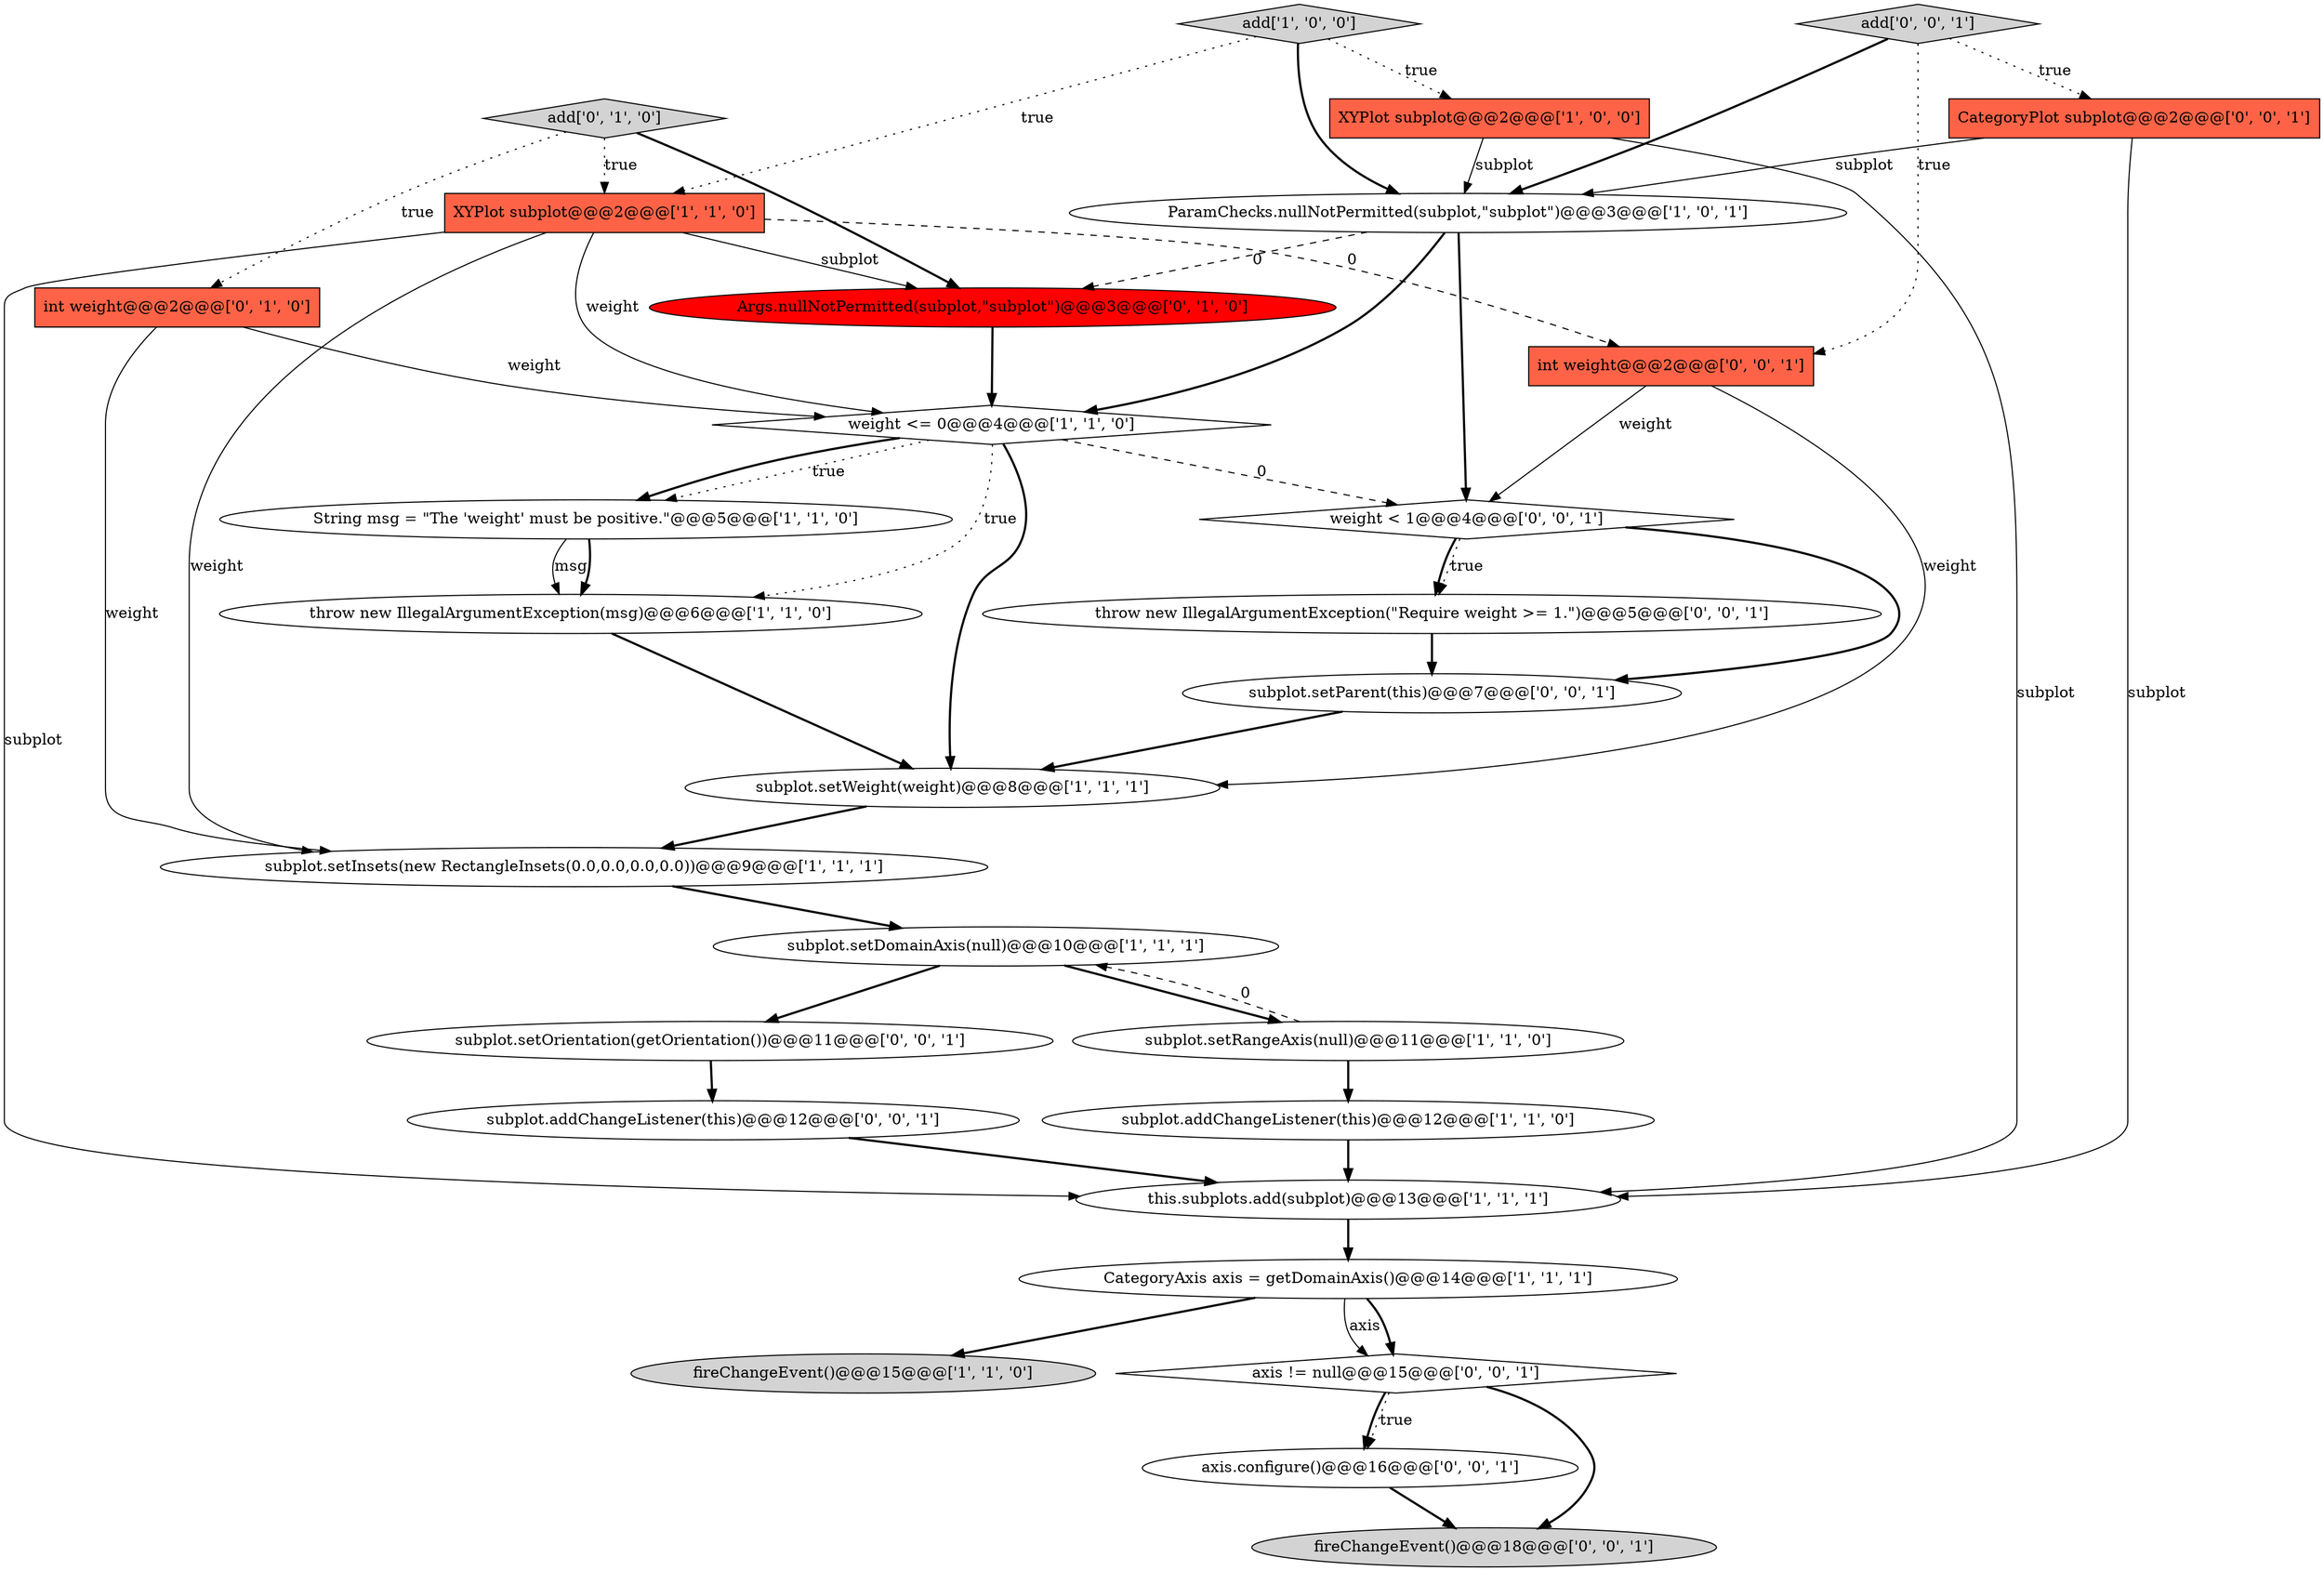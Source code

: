 digraph {
5 [style = filled, label = "fireChangeEvent()@@@15@@@['1', '1', '0']", fillcolor = lightgray, shape = ellipse image = "AAA0AAABBB1BBB"];
8 [style = filled, label = "this.subplots.add(subplot)@@@13@@@['1', '1', '1']", fillcolor = white, shape = ellipse image = "AAA0AAABBB1BBB"];
23 [style = filled, label = "CategoryPlot subplot@@@2@@@['0', '0', '1']", fillcolor = tomato, shape = box image = "AAA0AAABBB3BBB"];
26 [style = filled, label = "subplot.setParent(this)@@@7@@@['0', '0', '1']", fillcolor = white, shape = ellipse image = "AAA0AAABBB3BBB"];
1 [style = filled, label = "subplot.addChangeListener(this)@@@12@@@['1', '1', '0']", fillcolor = white, shape = ellipse image = "AAA0AAABBB1BBB"];
6 [style = filled, label = "weight <= 0@@@4@@@['1', '1', '0']", fillcolor = white, shape = diamond image = "AAA0AAABBB1BBB"];
18 [style = filled, label = "axis.configure()@@@16@@@['0', '0', '1']", fillcolor = white, shape = ellipse image = "AAA0AAABBB3BBB"];
15 [style = filled, label = "Args.nullNotPermitted(subplot,\"subplot\")@@@3@@@['0', '1', '0']", fillcolor = red, shape = ellipse image = "AAA1AAABBB2BBB"];
0 [style = filled, label = "subplot.setWeight(weight)@@@8@@@['1', '1', '1']", fillcolor = white, shape = ellipse image = "AAA0AAABBB1BBB"];
11 [style = filled, label = "XYPlot subplot@@@2@@@['1', '0', '0']", fillcolor = tomato, shape = box image = "AAA0AAABBB1BBB"];
27 [style = filled, label = "fireChangeEvent()@@@18@@@['0', '0', '1']", fillcolor = lightgray, shape = ellipse image = "AAA0AAABBB3BBB"];
9 [style = filled, label = "CategoryAxis axis = getDomainAxis()@@@14@@@['1', '1', '1']", fillcolor = white, shape = ellipse image = "AAA0AAABBB1BBB"];
14 [style = filled, label = "XYPlot subplot@@@2@@@['1', '1', '0']", fillcolor = tomato, shape = box image = "AAA0AAABBB1BBB"];
22 [style = filled, label = "throw new IllegalArgumentException(\"Require weight >= 1.\")@@@5@@@['0', '0', '1']", fillcolor = white, shape = ellipse image = "AAA0AAABBB3BBB"];
3 [style = filled, label = "throw new IllegalArgumentException(msg)@@@6@@@['1', '1', '0']", fillcolor = white, shape = ellipse image = "AAA0AAABBB1BBB"];
25 [style = filled, label = "int weight@@@2@@@['0', '0', '1']", fillcolor = tomato, shape = box image = "AAA0AAABBB3BBB"];
4 [style = filled, label = "subplot.setDomainAxis(null)@@@10@@@['1', '1', '1']", fillcolor = white, shape = ellipse image = "AAA0AAABBB1BBB"];
19 [style = filled, label = "axis != null@@@15@@@['0', '0', '1']", fillcolor = white, shape = diamond image = "AAA0AAABBB3BBB"];
16 [style = filled, label = "int weight@@@2@@@['0', '1', '0']", fillcolor = tomato, shape = box image = "AAA0AAABBB2BBB"];
2 [style = filled, label = "subplot.setInsets(new RectangleInsets(0.0,0.0,0.0,0.0))@@@9@@@['1', '1', '1']", fillcolor = white, shape = ellipse image = "AAA0AAABBB1BBB"];
28 [style = filled, label = "weight < 1@@@4@@@['0', '0', '1']", fillcolor = white, shape = diamond image = "AAA0AAABBB3BBB"];
7 [style = filled, label = "add['1', '0', '0']", fillcolor = lightgray, shape = diamond image = "AAA0AAABBB1BBB"];
12 [style = filled, label = "String msg = \"The 'weight' must be positive.\"@@@5@@@['1', '1', '0']", fillcolor = white, shape = ellipse image = "AAA0AAABBB1BBB"];
17 [style = filled, label = "add['0', '1', '0']", fillcolor = lightgray, shape = diamond image = "AAA0AAABBB2BBB"];
13 [style = filled, label = "ParamChecks.nullNotPermitted(subplot,\"subplot\")@@@3@@@['1', '0', '1']", fillcolor = white, shape = ellipse image = "AAA0AAABBB1BBB"];
10 [style = filled, label = "subplot.setRangeAxis(null)@@@11@@@['1', '1', '0']", fillcolor = white, shape = ellipse image = "AAA0AAABBB1BBB"];
24 [style = filled, label = "subplot.setOrientation(getOrientation())@@@11@@@['0', '0', '1']", fillcolor = white, shape = ellipse image = "AAA0AAABBB3BBB"];
20 [style = filled, label = "subplot.addChangeListener(this)@@@12@@@['0', '0', '1']", fillcolor = white, shape = ellipse image = "AAA0AAABBB3BBB"];
21 [style = filled, label = "add['0', '0', '1']", fillcolor = lightgray, shape = diamond image = "AAA0AAABBB3BBB"];
7->13 [style = bold, label=""];
4->10 [style = bold, label=""];
22->26 [style = bold, label=""];
19->18 [style = bold, label=""];
4->24 [style = bold, label=""];
1->8 [style = bold, label=""];
7->14 [style = dotted, label="true"];
10->4 [style = dashed, label="0"];
9->19 [style = solid, label="axis"];
14->25 [style = dashed, label="0"];
0->2 [style = bold, label=""];
19->18 [style = dotted, label="true"];
17->14 [style = dotted, label="true"];
28->26 [style = bold, label=""];
15->6 [style = bold, label=""];
6->0 [style = bold, label=""];
16->6 [style = solid, label="weight"];
2->4 [style = bold, label=""];
13->15 [style = dashed, label="0"];
14->6 [style = solid, label="weight"];
3->0 [style = bold, label=""];
24->20 [style = bold, label=""];
17->16 [style = dotted, label="true"];
21->25 [style = dotted, label="true"];
12->3 [style = solid, label="msg"];
16->2 [style = solid, label="weight"];
14->15 [style = solid, label="subplot"];
6->28 [style = dashed, label="0"];
26->0 [style = bold, label=""];
20->8 [style = bold, label=""];
7->11 [style = dotted, label="true"];
18->27 [style = bold, label=""];
21->13 [style = bold, label=""];
14->8 [style = solid, label="subplot"];
11->13 [style = solid, label="subplot"];
21->23 [style = dotted, label="true"];
19->27 [style = bold, label=""];
8->9 [style = bold, label=""];
17->15 [style = bold, label=""];
25->0 [style = solid, label="weight"];
9->5 [style = bold, label=""];
9->19 [style = bold, label=""];
28->22 [style = dotted, label="true"];
14->2 [style = solid, label="weight"];
12->3 [style = bold, label=""];
11->8 [style = solid, label="subplot"];
6->12 [style = dotted, label="true"];
13->6 [style = bold, label=""];
13->28 [style = bold, label=""];
6->3 [style = dotted, label="true"];
23->13 [style = solid, label="subplot"];
10->1 [style = bold, label=""];
25->28 [style = solid, label="weight"];
28->22 [style = bold, label=""];
23->8 [style = solid, label="subplot"];
6->12 [style = bold, label=""];
}
